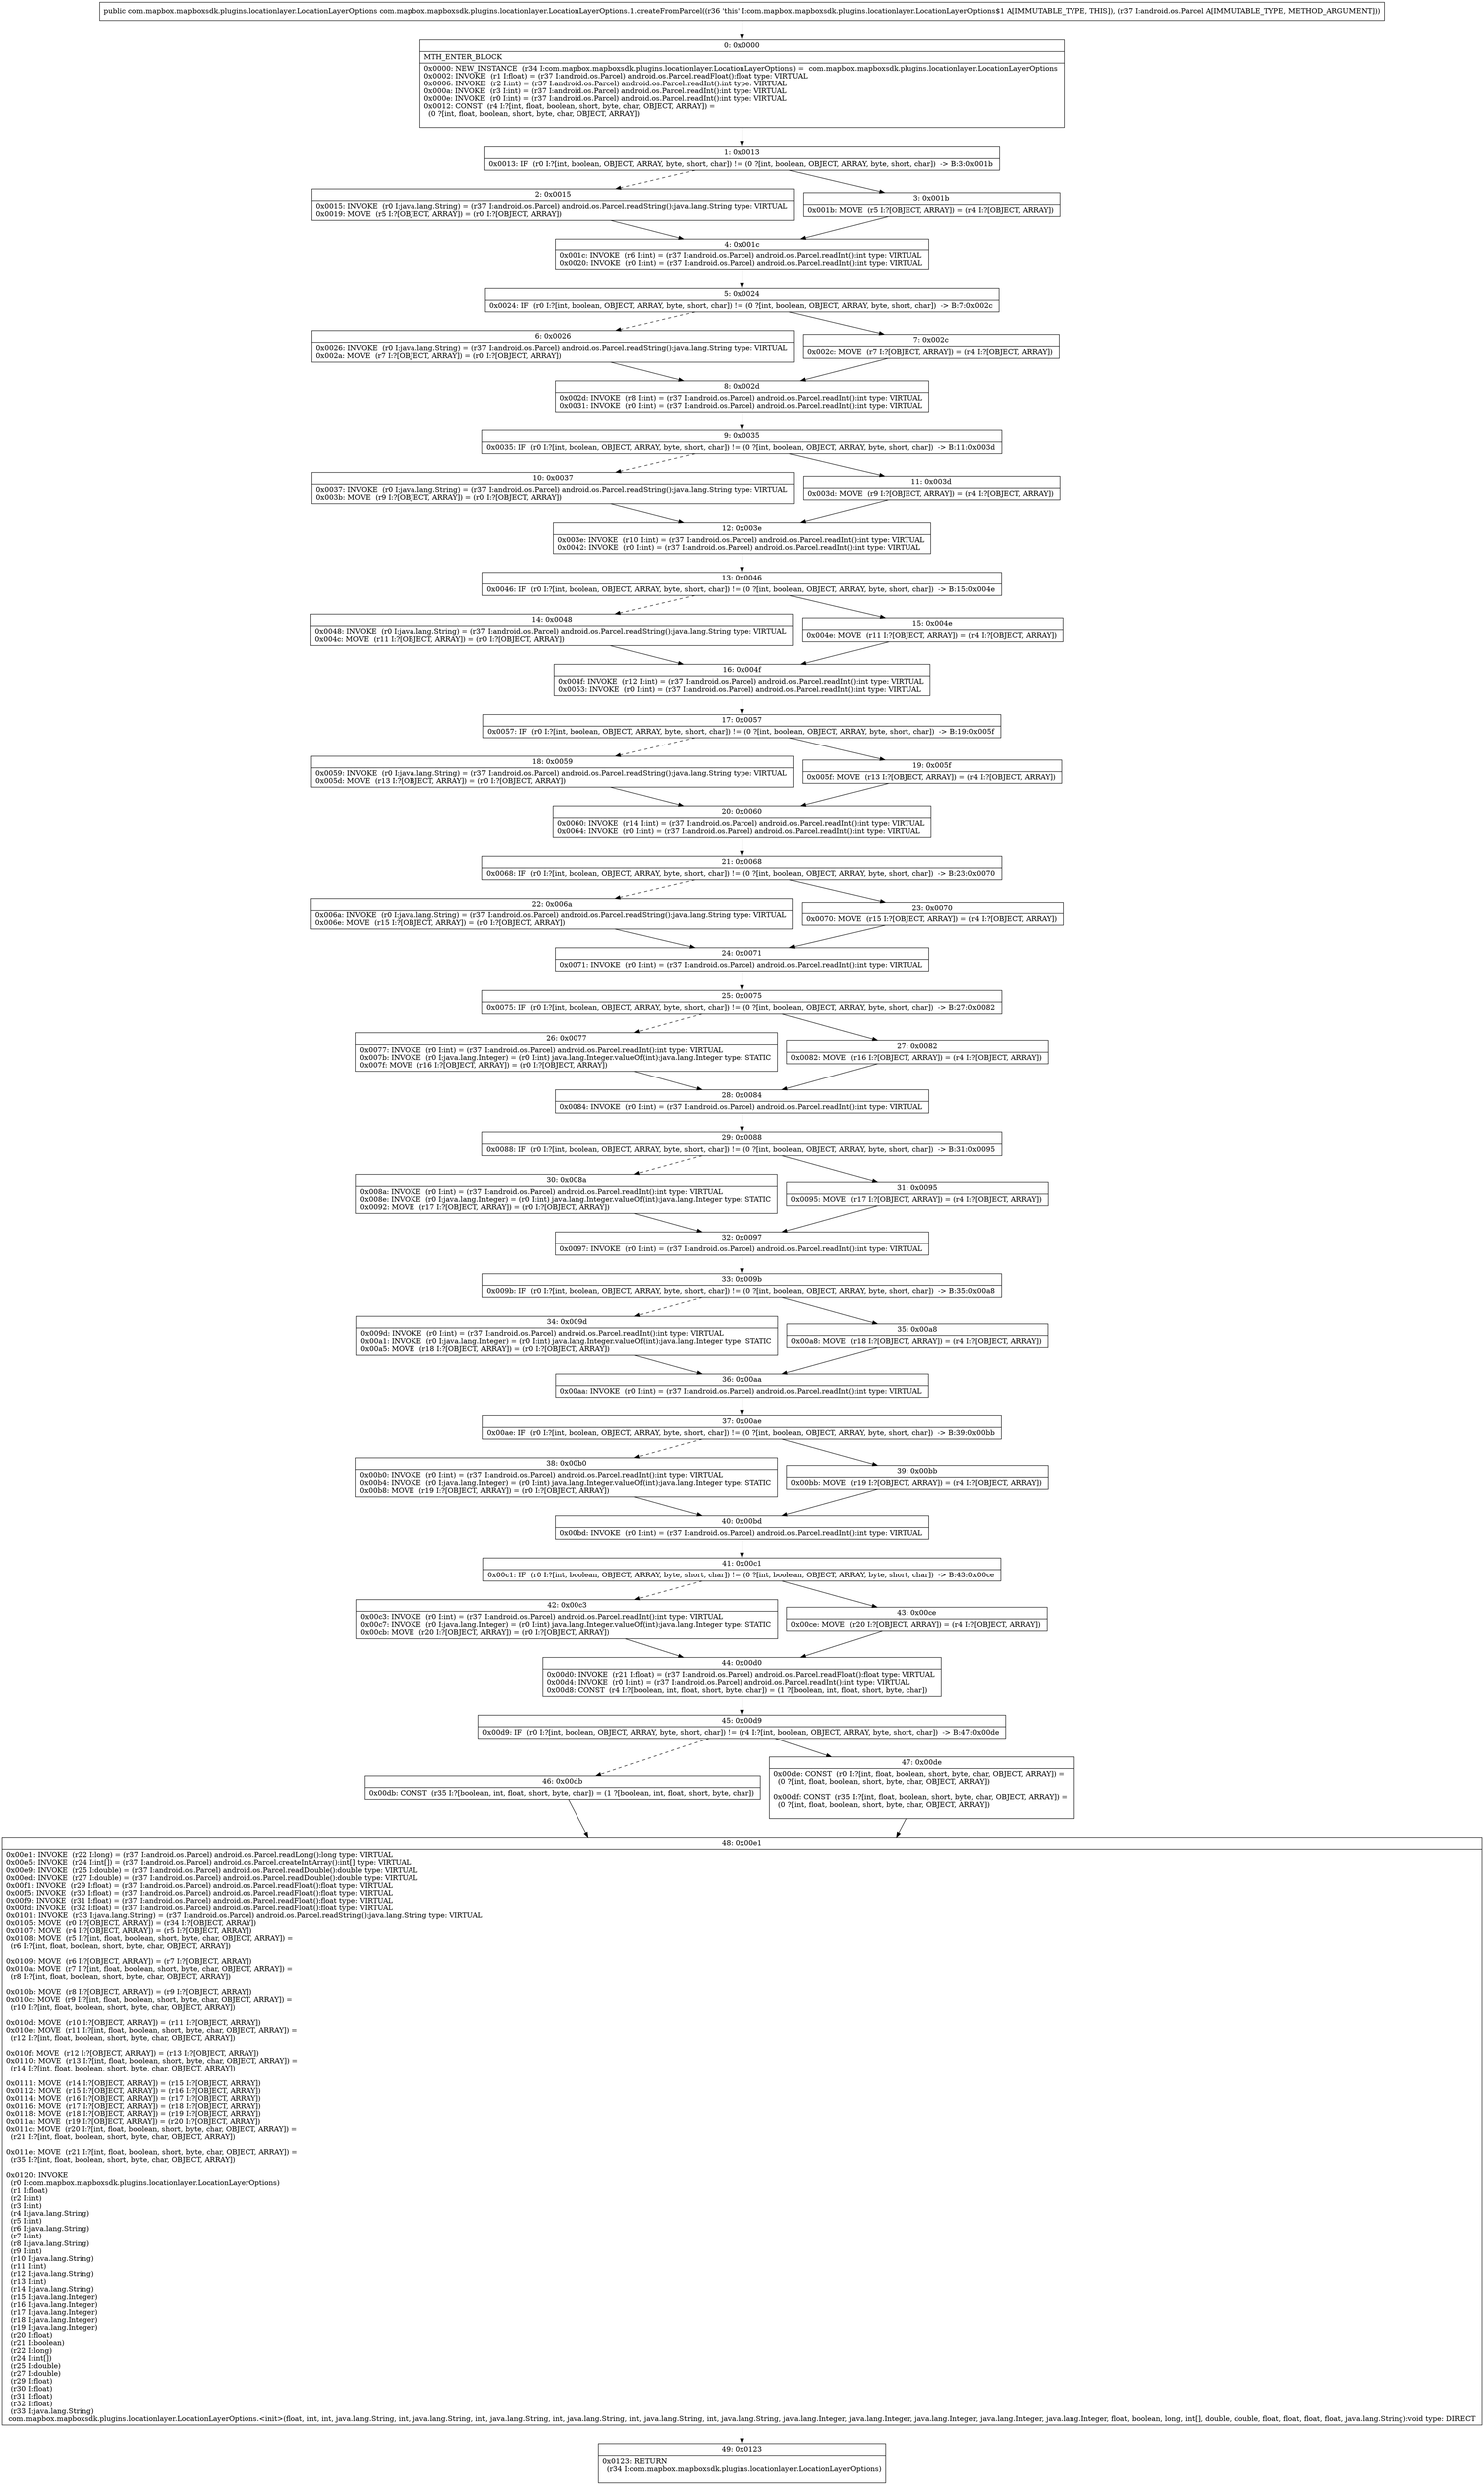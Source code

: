 digraph "CFG forcom.mapbox.mapboxsdk.plugins.locationlayer.LocationLayerOptions.1.createFromParcel(Landroid\/os\/Parcel;)Lcom\/mapbox\/mapboxsdk\/plugins\/locationlayer\/LocationLayerOptions;" {
Node_0 [shape=record,label="{0\:\ 0x0000|MTH_ENTER_BLOCK\l|0x0000: NEW_INSTANCE  (r34 I:com.mapbox.mapboxsdk.plugins.locationlayer.LocationLayerOptions) =  com.mapbox.mapboxsdk.plugins.locationlayer.LocationLayerOptions \l0x0002: INVOKE  (r1 I:float) = (r37 I:android.os.Parcel) android.os.Parcel.readFloat():float type: VIRTUAL \l0x0006: INVOKE  (r2 I:int) = (r37 I:android.os.Parcel) android.os.Parcel.readInt():int type: VIRTUAL \l0x000a: INVOKE  (r3 I:int) = (r37 I:android.os.Parcel) android.os.Parcel.readInt():int type: VIRTUAL \l0x000e: INVOKE  (r0 I:int) = (r37 I:android.os.Parcel) android.os.Parcel.readInt():int type: VIRTUAL \l0x0012: CONST  (r4 I:?[int, float, boolean, short, byte, char, OBJECT, ARRAY]) = \l  (0 ?[int, float, boolean, short, byte, char, OBJECT, ARRAY])\l \l}"];
Node_1 [shape=record,label="{1\:\ 0x0013|0x0013: IF  (r0 I:?[int, boolean, OBJECT, ARRAY, byte, short, char]) != (0 ?[int, boolean, OBJECT, ARRAY, byte, short, char])  \-\> B:3:0x001b \l}"];
Node_2 [shape=record,label="{2\:\ 0x0015|0x0015: INVOKE  (r0 I:java.lang.String) = (r37 I:android.os.Parcel) android.os.Parcel.readString():java.lang.String type: VIRTUAL \l0x0019: MOVE  (r5 I:?[OBJECT, ARRAY]) = (r0 I:?[OBJECT, ARRAY]) \l}"];
Node_3 [shape=record,label="{3\:\ 0x001b|0x001b: MOVE  (r5 I:?[OBJECT, ARRAY]) = (r4 I:?[OBJECT, ARRAY]) \l}"];
Node_4 [shape=record,label="{4\:\ 0x001c|0x001c: INVOKE  (r6 I:int) = (r37 I:android.os.Parcel) android.os.Parcel.readInt():int type: VIRTUAL \l0x0020: INVOKE  (r0 I:int) = (r37 I:android.os.Parcel) android.os.Parcel.readInt():int type: VIRTUAL \l}"];
Node_5 [shape=record,label="{5\:\ 0x0024|0x0024: IF  (r0 I:?[int, boolean, OBJECT, ARRAY, byte, short, char]) != (0 ?[int, boolean, OBJECT, ARRAY, byte, short, char])  \-\> B:7:0x002c \l}"];
Node_6 [shape=record,label="{6\:\ 0x0026|0x0026: INVOKE  (r0 I:java.lang.String) = (r37 I:android.os.Parcel) android.os.Parcel.readString():java.lang.String type: VIRTUAL \l0x002a: MOVE  (r7 I:?[OBJECT, ARRAY]) = (r0 I:?[OBJECT, ARRAY]) \l}"];
Node_7 [shape=record,label="{7\:\ 0x002c|0x002c: MOVE  (r7 I:?[OBJECT, ARRAY]) = (r4 I:?[OBJECT, ARRAY]) \l}"];
Node_8 [shape=record,label="{8\:\ 0x002d|0x002d: INVOKE  (r8 I:int) = (r37 I:android.os.Parcel) android.os.Parcel.readInt():int type: VIRTUAL \l0x0031: INVOKE  (r0 I:int) = (r37 I:android.os.Parcel) android.os.Parcel.readInt():int type: VIRTUAL \l}"];
Node_9 [shape=record,label="{9\:\ 0x0035|0x0035: IF  (r0 I:?[int, boolean, OBJECT, ARRAY, byte, short, char]) != (0 ?[int, boolean, OBJECT, ARRAY, byte, short, char])  \-\> B:11:0x003d \l}"];
Node_10 [shape=record,label="{10\:\ 0x0037|0x0037: INVOKE  (r0 I:java.lang.String) = (r37 I:android.os.Parcel) android.os.Parcel.readString():java.lang.String type: VIRTUAL \l0x003b: MOVE  (r9 I:?[OBJECT, ARRAY]) = (r0 I:?[OBJECT, ARRAY]) \l}"];
Node_11 [shape=record,label="{11\:\ 0x003d|0x003d: MOVE  (r9 I:?[OBJECT, ARRAY]) = (r4 I:?[OBJECT, ARRAY]) \l}"];
Node_12 [shape=record,label="{12\:\ 0x003e|0x003e: INVOKE  (r10 I:int) = (r37 I:android.os.Parcel) android.os.Parcel.readInt():int type: VIRTUAL \l0x0042: INVOKE  (r0 I:int) = (r37 I:android.os.Parcel) android.os.Parcel.readInt():int type: VIRTUAL \l}"];
Node_13 [shape=record,label="{13\:\ 0x0046|0x0046: IF  (r0 I:?[int, boolean, OBJECT, ARRAY, byte, short, char]) != (0 ?[int, boolean, OBJECT, ARRAY, byte, short, char])  \-\> B:15:0x004e \l}"];
Node_14 [shape=record,label="{14\:\ 0x0048|0x0048: INVOKE  (r0 I:java.lang.String) = (r37 I:android.os.Parcel) android.os.Parcel.readString():java.lang.String type: VIRTUAL \l0x004c: MOVE  (r11 I:?[OBJECT, ARRAY]) = (r0 I:?[OBJECT, ARRAY]) \l}"];
Node_15 [shape=record,label="{15\:\ 0x004e|0x004e: MOVE  (r11 I:?[OBJECT, ARRAY]) = (r4 I:?[OBJECT, ARRAY]) \l}"];
Node_16 [shape=record,label="{16\:\ 0x004f|0x004f: INVOKE  (r12 I:int) = (r37 I:android.os.Parcel) android.os.Parcel.readInt():int type: VIRTUAL \l0x0053: INVOKE  (r0 I:int) = (r37 I:android.os.Parcel) android.os.Parcel.readInt():int type: VIRTUAL \l}"];
Node_17 [shape=record,label="{17\:\ 0x0057|0x0057: IF  (r0 I:?[int, boolean, OBJECT, ARRAY, byte, short, char]) != (0 ?[int, boolean, OBJECT, ARRAY, byte, short, char])  \-\> B:19:0x005f \l}"];
Node_18 [shape=record,label="{18\:\ 0x0059|0x0059: INVOKE  (r0 I:java.lang.String) = (r37 I:android.os.Parcel) android.os.Parcel.readString():java.lang.String type: VIRTUAL \l0x005d: MOVE  (r13 I:?[OBJECT, ARRAY]) = (r0 I:?[OBJECT, ARRAY]) \l}"];
Node_19 [shape=record,label="{19\:\ 0x005f|0x005f: MOVE  (r13 I:?[OBJECT, ARRAY]) = (r4 I:?[OBJECT, ARRAY]) \l}"];
Node_20 [shape=record,label="{20\:\ 0x0060|0x0060: INVOKE  (r14 I:int) = (r37 I:android.os.Parcel) android.os.Parcel.readInt():int type: VIRTUAL \l0x0064: INVOKE  (r0 I:int) = (r37 I:android.os.Parcel) android.os.Parcel.readInt():int type: VIRTUAL \l}"];
Node_21 [shape=record,label="{21\:\ 0x0068|0x0068: IF  (r0 I:?[int, boolean, OBJECT, ARRAY, byte, short, char]) != (0 ?[int, boolean, OBJECT, ARRAY, byte, short, char])  \-\> B:23:0x0070 \l}"];
Node_22 [shape=record,label="{22\:\ 0x006a|0x006a: INVOKE  (r0 I:java.lang.String) = (r37 I:android.os.Parcel) android.os.Parcel.readString():java.lang.String type: VIRTUAL \l0x006e: MOVE  (r15 I:?[OBJECT, ARRAY]) = (r0 I:?[OBJECT, ARRAY]) \l}"];
Node_23 [shape=record,label="{23\:\ 0x0070|0x0070: MOVE  (r15 I:?[OBJECT, ARRAY]) = (r4 I:?[OBJECT, ARRAY]) \l}"];
Node_24 [shape=record,label="{24\:\ 0x0071|0x0071: INVOKE  (r0 I:int) = (r37 I:android.os.Parcel) android.os.Parcel.readInt():int type: VIRTUAL \l}"];
Node_25 [shape=record,label="{25\:\ 0x0075|0x0075: IF  (r0 I:?[int, boolean, OBJECT, ARRAY, byte, short, char]) != (0 ?[int, boolean, OBJECT, ARRAY, byte, short, char])  \-\> B:27:0x0082 \l}"];
Node_26 [shape=record,label="{26\:\ 0x0077|0x0077: INVOKE  (r0 I:int) = (r37 I:android.os.Parcel) android.os.Parcel.readInt():int type: VIRTUAL \l0x007b: INVOKE  (r0 I:java.lang.Integer) = (r0 I:int) java.lang.Integer.valueOf(int):java.lang.Integer type: STATIC \l0x007f: MOVE  (r16 I:?[OBJECT, ARRAY]) = (r0 I:?[OBJECT, ARRAY]) \l}"];
Node_27 [shape=record,label="{27\:\ 0x0082|0x0082: MOVE  (r16 I:?[OBJECT, ARRAY]) = (r4 I:?[OBJECT, ARRAY]) \l}"];
Node_28 [shape=record,label="{28\:\ 0x0084|0x0084: INVOKE  (r0 I:int) = (r37 I:android.os.Parcel) android.os.Parcel.readInt():int type: VIRTUAL \l}"];
Node_29 [shape=record,label="{29\:\ 0x0088|0x0088: IF  (r0 I:?[int, boolean, OBJECT, ARRAY, byte, short, char]) != (0 ?[int, boolean, OBJECT, ARRAY, byte, short, char])  \-\> B:31:0x0095 \l}"];
Node_30 [shape=record,label="{30\:\ 0x008a|0x008a: INVOKE  (r0 I:int) = (r37 I:android.os.Parcel) android.os.Parcel.readInt():int type: VIRTUAL \l0x008e: INVOKE  (r0 I:java.lang.Integer) = (r0 I:int) java.lang.Integer.valueOf(int):java.lang.Integer type: STATIC \l0x0092: MOVE  (r17 I:?[OBJECT, ARRAY]) = (r0 I:?[OBJECT, ARRAY]) \l}"];
Node_31 [shape=record,label="{31\:\ 0x0095|0x0095: MOVE  (r17 I:?[OBJECT, ARRAY]) = (r4 I:?[OBJECT, ARRAY]) \l}"];
Node_32 [shape=record,label="{32\:\ 0x0097|0x0097: INVOKE  (r0 I:int) = (r37 I:android.os.Parcel) android.os.Parcel.readInt():int type: VIRTUAL \l}"];
Node_33 [shape=record,label="{33\:\ 0x009b|0x009b: IF  (r0 I:?[int, boolean, OBJECT, ARRAY, byte, short, char]) != (0 ?[int, boolean, OBJECT, ARRAY, byte, short, char])  \-\> B:35:0x00a8 \l}"];
Node_34 [shape=record,label="{34\:\ 0x009d|0x009d: INVOKE  (r0 I:int) = (r37 I:android.os.Parcel) android.os.Parcel.readInt():int type: VIRTUAL \l0x00a1: INVOKE  (r0 I:java.lang.Integer) = (r0 I:int) java.lang.Integer.valueOf(int):java.lang.Integer type: STATIC \l0x00a5: MOVE  (r18 I:?[OBJECT, ARRAY]) = (r0 I:?[OBJECT, ARRAY]) \l}"];
Node_35 [shape=record,label="{35\:\ 0x00a8|0x00a8: MOVE  (r18 I:?[OBJECT, ARRAY]) = (r4 I:?[OBJECT, ARRAY]) \l}"];
Node_36 [shape=record,label="{36\:\ 0x00aa|0x00aa: INVOKE  (r0 I:int) = (r37 I:android.os.Parcel) android.os.Parcel.readInt():int type: VIRTUAL \l}"];
Node_37 [shape=record,label="{37\:\ 0x00ae|0x00ae: IF  (r0 I:?[int, boolean, OBJECT, ARRAY, byte, short, char]) != (0 ?[int, boolean, OBJECT, ARRAY, byte, short, char])  \-\> B:39:0x00bb \l}"];
Node_38 [shape=record,label="{38\:\ 0x00b0|0x00b0: INVOKE  (r0 I:int) = (r37 I:android.os.Parcel) android.os.Parcel.readInt():int type: VIRTUAL \l0x00b4: INVOKE  (r0 I:java.lang.Integer) = (r0 I:int) java.lang.Integer.valueOf(int):java.lang.Integer type: STATIC \l0x00b8: MOVE  (r19 I:?[OBJECT, ARRAY]) = (r0 I:?[OBJECT, ARRAY]) \l}"];
Node_39 [shape=record,label="{39\:\ 0x00bb|0x00bb: MOVE  (r19 I:?[OBJECT, ARRAY]) = (r4 I:?[OBJECT, ARRAY]) \l}"];
Node_40 [shape=record,label="{40\:\ 0x00bd|0x00bd: INVOKE  (r0 I:int) = (r37 I:android.os.Parcel) android.os.Parcel.readInt():int type: VIRTUAL \l}"];
Node_41 [shape=record,label="{41\:\ 0x00c1|0x00c1: IF  (r0 I:?[int, boolean, OBJECT, ARRAY, byte, short, char]) != (0 ?[int, boolean, OBJECT, ARRAY, byte, short, char])  \-\> B:43:0x00ce \l}"];
Node_42 [shape=record,label="{42\:\ 0x00c3|0x00c3: INVOKE  (r0 I:int) = (r37 I:android.os.Parcel) android.os.Parcel.readInt():int type: VIRTUAL \l0x00c7: INVOKE  (r0 I:java.lang.Integer) = (r0 I:int) java.lang.Integer.valueOf(int):java.lang.Integer type: STATIC \l0x00cb: MOVE  (r20 I:?[OBJECT, ARRAY]) = (r0 I:?[OBJECT, ARRAY]) \l}"];
Node_43 [shape=record,label="{43\:\ 0x00ce|0x00ce: MOVE  (r20 I:?[OBJECT, ARRAY]) = (r4 I:?[OBJECT, ARRAY]) \l}"];
Node_44 [shape=record,label="{44\:\ 0x00d0|0x00d0: INVOKE  (r21 I:float) = (r37 I:android.os.Parcel) android.os.Parcel.readFloat():float type: VIRTUAL \l0x00d4: INVOKE  (r0 I:int) = (r37 I:android.os.Parcel) android.os.Parcel.readInt():int type: VIRTUAL \l0x00d8: CONST  (r4 I:?[boolean, int, float, short, byte, char]) = (1 ?[boolean, int, float, short, byte, char]) \l}"];
Node_45 [shape=record,label="{45\:\ 0x00d9|0x00d9: IF  (r0 I:?[int, boolean, OBJECT, ARRAY, byte, short, char]) != (r4 I:?[int, boolean, OBJECT, ARRAY, byte, short, char])  \-\> B:47:0x00de \l}"];
Node_46 [shape=record,label="{46\:\ 0x00db|0x00db: CONST  (r35 I:?[boolean, int, float, short, byte, char]) = (1 ?[boolean, int, float, short, byte, char]) \l}"];
Node_47 [shape=record,label="{47\:\ 0x00de|0x00de: CONST  (r0 I:?[int, float, boolean, short, byte, char, OBJECT, ARRAY]) = \l  (0 ?[int, float, boolean, short, byte, char, OBJECT, ARRAY])\l \l0x00df: CONST  (r35 I:?[int, float, boolean, short, byte, char, OBJECT, ARRAY]) = \l  (0 ?[int, float, boolean, short, byte, char, OBJECT, ARRAY])\l \l}"];
Node_48 [shape=record,label="{48\:\ 0x00e1|0x00e1: INVOKE  (r22 I:long) = (r37 I:android.os.Parcel) android.os.Parcel.readLong():long type: VIRTUAL \l0x00e5: INVOKE  (r24 I:int[]) = (r37 I:android.os.Parcel) android.os.Parcel.createIntArray():int[] type: VIRTUAL \l0x00e9: INVOKE  (r25 I:double) = (r37 I:android.os.Parcel) android.os.Parcel.readDouble():double type: VIRTUAL \l0x00ed: INVOKE  (r27 I:double) = (r37 I:android.os.Parcel) android.os.Parcel.readDouble():double type: VIRTUAL \l0x00f1: INVOKE  (r29 I:float) = (r37 I:android.os.Parcel) android.os.Parcel.readFloat():float type: VIRTUAL \l0x00f5: INVOKE  (r30 I:float) = (r37 I:android.os.Parcel) android.os.Parcel.readFloat():float type: VIRTUAL \l0x00f9: INVOKE  (r31 I:float) = (r37 I:android.os.Parcel) android.os.Parcel.readFloat():float type: VIRTUAL \l0x00fd: INVOKE  (r32 I:float) = (r37 I:android.os.Parcel) android.os.Parcel.readFloat():float type: VIRTUAL \l0x0101: INVOKE  (r33 I:java.lang.String) = (r37 I:android.os.Parcel) android.os.Parcel.readString():java.lang.String type: VIRTUAL \l0x0105: MOVE  (r0 I:?[OBJECT, ARRAY]) = (r34 I:?[OBJECT, ARRAY]) \l0x0107: MOVE  (r4 I:?[OBJECT, ARRAY]) = (r5 I:?[OBJECT, ARRAY]) \l0x0108: MOVE  (r5 I:?[int, float, boolean, short, byte, char, OBJECT, ARRAY]) = \l  (r6 I:?[int, float, boolean, short, byte, char, OBJECT, ARRAY])\l \l0x0109: MOVE  (r6 I:?[OBJECT, ARRAY]) = (r7 I:?[OBJECT, ARRAY]) \l0x010a: MOVE  (r7 I:?[int, float, boolean, short, byte, char, OBJECT, ARRAY]) = \l  (r8 I:?[int, float, boolean, short, byte, char, OBJECT, ARRAY])\l \l0x010b: MOVE  (r8 I:?[OBJECT, ARRAY]) = (r9 I:?[OBJECT, ARRAY]) \l0x010c: MOVE  (r9 I:?[int, float, boolean, short, byte, char, OBJECT, ARRAY]) = \l  (r10 I:?[int, float, boolean, short, byte, char, OBJECT, ARRAY])\l \l0x010d: MOVE  (r10 I:?[OBJECT, ARRAY]) = (r11 I:?[OBJECT, ARRAY]) \l0x010e: MOVE  (r11 I:?[int, float, boolean, short, byte, char, OBJECT, ARRAY]) = \l  (r12 I:?[int, float, boolean, short, byte, char, OBJECT, ARRAY])\l \l0x010f: MOVE  (r12 I:?[OBJECT, ARRAY]) = (r13 I:?[OBJECT, ARRAY]) \l0x0110: MOVE  (r13 I:?[int, float, boolean, short, byte, char, OBJECT, ARRAY]) = \l  (r14 I:?[int, float, boolean, short, byte, char, OBJECT, ARRAY])\l \l0x0111: MOVE  (r14 I:?[OBJECT, ARRAY]) = (r15 I:?[OBJECT, ARRAY]) \l0x0112: MOVE  (r15 I:?[OBJECT, ARRAY]) = (r16 I:?[OBJECT, ARRAY]) \l0x0114: MOVE  (r16 I:?[OBJECT, ARRAY]) = (r17 I:?[OBJECT, ARRAY]) \l0x0116: MOVE  (r17 I:?[OBJECT, ARRAY]) = (r18 I:?[OBJECT, ARRAY]) \l0x0118: MOVE  (r18 I:?[OBJECT, ARRAY]) = (r19 I:?[OBJECT, ARRAY]) \l0x011a: MOVE  (r19 I:?[OBJECT, ARRAY]) = (r20 I:?[OBJECT, ARRAY]) \l0x011c: MOVE  (r20 I:?[int, float, boolean, short, byte, char, OBJECT, ARRAY]) = \l  (r21 I:?[int, float, boolean, short, byte, char, OBJECT, ARRAY])\l \l0x011e: MOVE  (r21 I:?[int, float, boolean, short, byte, char, OBJECT, ARRAY]) = \l  (r35 I:?[int, float, boolean, short, byte, char, OBJECT, ARRAY])\l \l0x0120: INVOKE  \l  (r0 I:com.mapbox.mapboxsdk.plugins.locationlayer.LocationLayerOptions)\l  (r1 I:float)\l  (r2 I:int)\l  (r3 I:int)\l  (r4 I:java.lang.String)\l  (r5 I:int)\l  (r6 I:java.lang.String)\l  (r7 I:int)\l  (r8 I:java.lang.String)\l  (r9 I:int)\l  (r10 I:java.lang.String)\l  (r11 I:int)\l  (r12 I:java.lang.String)\l  (r13 I:int)\l  (r14 I:java.lang.String)\l  (r15 I:java.lang.Integer)\l  (r16 I:java.lang.Integer)\l  (r17 I:java.lang.Integer)\l  (r18 I:java.lang.Integer)\l  (r19 I:java.lang.Integer)\l  (r20 I:float)\l  (r21 I:boolean)\l  (r22 I:long)\l  (r24 I:int[])\l  (r25 I:double)\l  (r27 I:double)\l  (r29 I:float)\l  (r30 I:float)\l  (r31 I:float)\l  (r32 I:float)\l  (r33 I:java.lang.String)\l com.mapbox.mapboxsdk.plugins.locationlayer.LocationLayerOptions.\<init\>(float, int, int, java.lang.String, int, java.lang.String, int, java.lang.String, int, java.lang.String, int, java.lang.String, int, java.lang.String, java.lang.Integer, java.lang.Integer, java.lang.Integer, java.lang.Integer, java.lang.Integer, float, boolean, long, int[], double, double, float, float, float, float, java.lang.String):void type: DIRECT \l}"];
Node_49 [shape=record,label="{49\:\ 0x0123|0x0123: RETURN  \l  (r34 I:com.mapbox.mapboxsdk.plugins.locationlayer.LocationLayerOptions)\l \l}"];
MethodNode[shape=record,label="{public com.mapbox.mapboxsdk.plugins.locationlayer.LocationLayerOptions com.mapbox.mapboxsdk.plugins.locationlayer.LocationLayerOptions.1.createFromParcel((r36 'this' I:com.mapbox.mapboxsdk.plugins.locationlayer.LocationLayerOptions$1 A[IMMUTABLE_TYPE, THIS]), (r37 I:android.os.Parcel A[IMMUTABLE_TYPE, METHOD_ARGUMENT])) }"];
MethodNode -> Node_0;
Node_0 -> Node_1;
Node_1 -> Node_2[style=dashed];
Node_1 -> Node_3;
Node_2 -> Node_4;
Node_3 -> Node_4;
Node_4 -> Node_5;
Node_5 -> Node_6[style=dashed];
Node_5 -> Node_7;
Node_6 -> Node_8;
Node_7 -> Node_8;
Node_8 -> Node_9;
Node_9 -> Node_10[style=dashed];
Node_9 -> Node_11;
Node_10 -> Node_12;
Node_11 -> Node_12;
Node_12 -> Node_13;
Node_13 -> Node_14[style=dashed];
Node_13 -> Node_15;
Node_14 -> Node_16;
Node_15 -> Node_16;
Node_16 -> Node_17;
Node_17 -> Node_18[style=dashed];
Node_17 -> Node_19;
Node_18 -> Node_20;
Node_19 -> Node_20;
Node_20 -> Node_21;
Node_21 -> Node_22[style=dashed];
Node_21 -> Node_23;
Node_22 -> Node_24;
Node_23 -> Node_24;
Node_24 -> Node_25;
Node_25 -> Node_26[style=dashed];
Node_25 -> Node_27;
Node_26 -> Node_28;
Node_27 -> Node_28;
Node_28 -> Node_29;
Node_29 -> Node_30[style=dashed];
Node_29 -> Node_31;
Node_30 -> Node_32;
Node_31 -> Node_32;
Node_32 -> Node_33;
Node_33 -> Node_34[style=dashed];
Node_33 -> Node_35;
Node_34 -> Node_36;
Node_35 -> Node_36;
Node_36 -> Node_37;
Node_37 -> Node_38[style=dashed];
Node_37 -> Node_39;
Node_38 -> Node_40;
Node_39 -> Node_40;
Node_40 -> Node_41;
Node_41 -> Node_42[style=dashed];
Node_41 -> Node_43;
Node_42 -> Node_44;
Node_43 -> Node_44;
Node_44 -> Node_45;
Node_45 -> Node_46[style=dashed];
Node_45 -> Node_47;
Node_46 -> Node_48;
Node_47 -> Node_48;
Node_48 -> Node_49;
}

